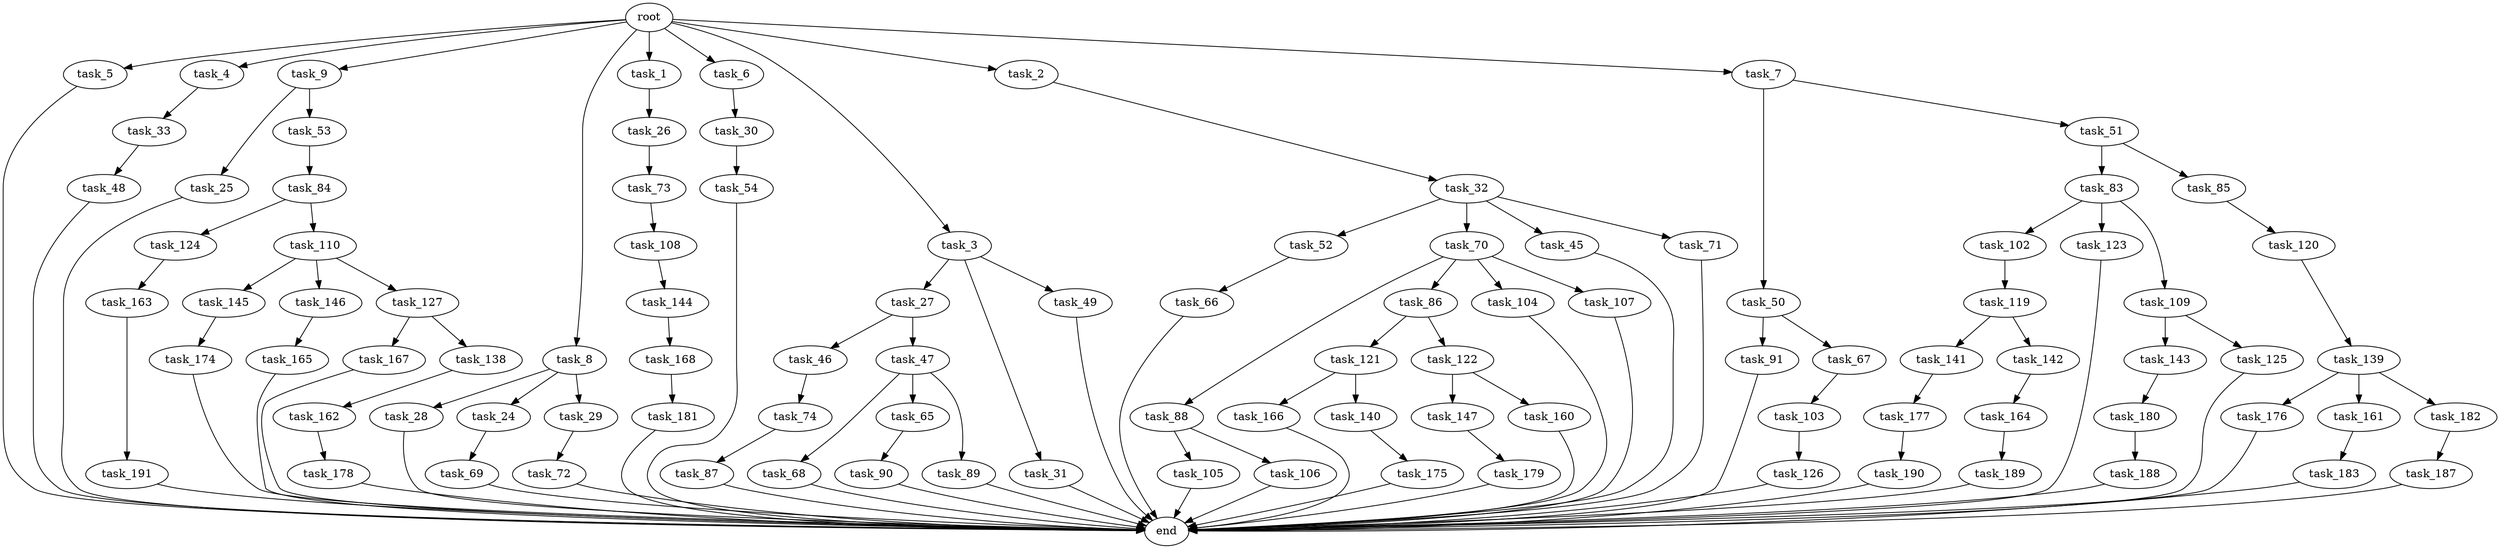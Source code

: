 digraph G {
  task_180 [size="343597383.680000"];
  task_27 [size="8589934592.000000"];
  task_68 [size="4209067950.080000"];
  task_50 [size="5497558138.880000"];
  task_119 [size="773094113.280000"];
  task_181 [size="1374389534.720000"];
  task_83 [size="4209067950.080000"];
  task_187 [size="343597383.680000"];
  task_5 [size="10.240000"];
  task_4 [size="10.240000"];
  task_121 [size="2147483648.000000"];
  task_84 [size="2147483648.000000"];
  task_147 [size="6957847019.520000"];
  task_90 [size="5497558138.880000"];
  task_190 [size="773094113.280000"];
  task_143 [size="773094113.280000"];
  task_26 [size="4209067950.080000"];
  task_103 [size="773094113.280000"];
  task_141 [size="773094113.280000"];
  task_31 [size="8589934592.000000"];
  task_51 [size="5497558138.880000"];
  task_28 [size="8589934592.000000"];
  task_88 [size="343597383.680000"];
  task_9 [size="10.240000"];
  task_54 [size="343597383.680000"];
  task_105 [size="4209067950.080000"];
  task_33 [size="3092376453.120000"];
  task_142 [size="773094113.280000"];
  task_183 [size="343597383.680000"];
  task_102 [size="5497558138.880000"];
  task_8 [size="10.240000"];
  task_86 [size="343597383.680000"];
  task_160 [size="6957847019.520000"];
  task_167 [size="4209067950.080000"];
  task_179 [size="4209067950.080000"];
  task_91 [size="1374389534.720000"];
  task_166 [size="6957847019.520000"];
  task_74 [size="6957847019.520000"];
  task_1 [size="10.240000"];
  task_174 [size="5497558138.880000"];
  task_188 [size="1374389534.720000"];
  task_52 [size="6957847019.520000"];
  task_24 [size="8589934592.000000"];
  task_85 [size="4209067950.080000"];
  task_168 [size="4209067950.080000"];
  task_104 [size="343597383.680000"];
  task_177 [size="5497558138.880000"];
  task_106 [size="4209067950.080000"];
  task_140 [size="6957847019.520000"];
  task_6 [size="10.240000"];
  task_3 [size="10.240000"];
  task_139 [size="773094113.280000"];
  end [size="0.000000"];
  task_144 [size="8589934592.000000"];
  task_70 [size="6957847019.520000"];
  task_69 [size="773094113.280000"];
  task_120 [size="3092376453.120000"];
  task_176 [size="343597383.680000"];
  task_73 [size="1374389534.720000"];
  task_163 [size="1374389534.720000"];
  task_161 [size="343597383.680000"];
  task_107 [size="343597383.680000"];
  task_165 [size="6957847019.520000"];
  task_30 [size="1374389534.720000"];
  task_48 [size="773094113.280000"];
  task_45 [size="6957847019.520000"];
  task_46 [size="4209067950.080000"];
  task_124 [size="4209067950.080000"];
  task_32 [size="1374389534.720000"];
  task_145 [size="4209067950.080000"];
  task_125 [size="773094113.280000"];
  task_162 [size="8589934592.000000"];
  task_2 [size="10.240000"];
  task_138 [size="4209067950.080000"];
  task_25 [size="343597383.680000"];
  task_146 [size="4209067950.080000"];
  task_29 [size="8589934592.000000"];
  task_123 [size="5497558138.880000"];
  task_71 [size="6957847019.520000"];
  task_87 [size="5497558138.880000"];
  task_109 [size="5497558138.880000"];
  task_72 [size="4209067950.080000"];
  task_122 [size="2147483648.000000"];
  task_178 [size="6957847019.520000"];
  task_126 [size="773094113.280000"];
  task_164 [size="3092376453.120000"];
  task_49 [size="8589934592.000000"];
  task_65 [size="4209067950.080000"];
  task_67 [size="1374389534.720000"];
  task_7 [size="10.240000"];
  task_127 [size="4209067950.080000"];
  task_189 [size="3092376453.120000"];
  task_110 [size="4209067950.080000"];
  root [size="0.000000"];
  task_47 [size="4209067950.080000"];
  task_191 [size="4209067950.080000"];
  task_89 [size="4209067950.080000"];
  task_182 [size="343597383.680000"];
  task_108 [size="2147483648.000000"];
  task_66 [size="6957847019.520000"];
  task_175 [size="773094113.280000"];
  task_53 [size="343597383.680000"];

  task_180 -> task_188 [size="134217728.000000"];
  task_27 -> task_46 [size="411041792.000000"];
  task_27 -> task_47 [size="411041792.000000"];
  task_68 -> end [size="1.000000"];
  task_50 -> task_67 [size="134217728.000000"];
  task_50 -> task_91 [size="134217728.000000"];
  task_119 -> task_142 [size="75497472.000000"];
  task_119 -> task_141 [size="75497472.000000"];
  task_181 -> end [size="1.000000"];
  task_83 -> task_109 [size="536870912.000000"];
  task_83 -> task_102 [size="536870912.000000"];
  task_83 -> task_123 [size="536870912.000000"];
  task_187 -> end [size="1.000000"];
  task_5 -> end [size="1.000000"];
  task_4 -> task_33 [size="301989888.000000"];
  task_121 -> task_140 [size="679477248.000000"];
  task_121 -> task_166 [size="679477248.000000"];
  task_84 -> task_124 [size="411041792.000000"];
  task_84 -> task_110 [size="411041792.000000"];
  task_147 -> task_179 [size="411041792.000000"];
  task_90 -> end [size="1.000000"];
  task_190 -> end [size="1.000000"];
  task_143 -> task_180 [size="33554432.000000"];
  task_26 -> task_73 [size="134217728.000000"];
  task_103 -> task_126 [size="75497472.000000"];
  task_141 -> task_177 [size="536870912.000000"];
  task_31 -> end [size="1.000000"];
  task_51 -> task_83 [size="411041792.000000"];
  task_51 -> task_85 [size="411041792.000000"];
  task_28 -> end [size="1.000000"];
  task_88 -> task_106 [size="411041792.000000"];
  task_88 -> task_105 [size="411041792.000000"];
  task_9 -> task_25 [size="33554432.000000"];
  task_9 -> task_53 [size="33554432.000000"];
  task_54 -> end [size="1.000000"];
  task_105 -> end [size="1.000000"];
  task_33 -> task_48 [size="75497472.000000"];
  task_142 -> task_164 [size="301989888.000000"];
  task_183 -> end [size="1.000000"];
  task_102 -> task_119 [size="75497472.000000"];
  task_8 -> task_28 [size="838860800.000000"];
  task_8 -> task_24 [size="838860800.000000"];
  task_8 -> task_29 [size="838860800.000000"];
  task_86 -> task_121 [size="209715200.000000"];
  task_86 -> task_122 [size="209715200.000000"];
  task_160 -> end [size="1.000000"];
  task_167 -> end [size="1.000000"];
  task_179 -> end [size="1.000000"];
  task_91 -> end [size="1.000000"];
  task_166 -> end [size="1.000000"];
  task_74 -> task_87 [size="536870912.000000"];
  task_1 -> task_26 [size="411041792.000000"];
  task_174 -> end [size="1.000000"];
  task_188 -> end [size="1.000000"];
  task_52 -> task_66 [size="679477248.000000"];
  task_24 -> task_69 [size="75497472.000000"];
  task_85 -> task_120 [size="301989888.000000"];
  task_168 -> task_181 [size="134217728.000000"];
  task_104 -> end [size="1.000000"];
  task_177 -> task_190 [size="75497472.000000"];
  task_106 -> end [size="1.000000"];
  task_140 -> task_175 [size="75497472.000000"];
  task_6 -> task_30 [size="134217728.000000"];
  task_3 -> task_31 [size="838860800.000000"];
  task_3 -> task_49 [size="838860800.000000"];
  task_3 -> task_27 [size="838860800.000000"];
  task_139 -> task_182 [size="33554432.000000"];
  task_139 -> task_161 [size="33554432.000000"];
  task_139 -> task_176 [size="33554432.000000"];
  task_144 -> task_168 [size="411041792.000000"];
  task_70 -> task_104 [size="33554432.000000"];
  task_70 -> task_86 [size="33554432.000000"];
  task_70 -> task_88 [size="33554432.000000"];
  task_70 -> task_107 [size="33554432.000000"];
  task_69 -> end [size="1.000000"];
  task_120 -> task_139 [size="75497472.000000"];
  task_176 -> end [size="1.000000"];
  task_73 -> task_108 [size="209715200.000000"];
  task_163 -> task_191 [size="411041792.000000"];
  task_161 -> task_183 [size="33554432.000000"];
  task_107 -> end [size="1.000000"];
  task_165 -> end [size="1.000000"];
  task_30 -> task_54 [size="33554432.000000"];
  task_48 -> end [size="1.000000"];
  task_45 -> end [size="1.000000"];
  task_46 -> task_74 [size="679477248.000000"];
  task_124 -> task_163 [size="134217728.000000"];
  task_32 -> task_45 [size="679477248.000000"];
  task_32 -> task_70 [size="679477248.000000"];
  task_32 -> task_52 [size="679477248.000000"];
  task_32 -> task_71 [size="679477248.000000"];
  task_145 -> task_174 [size="536870912.000000"];
  task_125 -> end [size="1.000000"];
  task_162 -> task_178 [size="679477248.000000"];
  task_2 -> task_32 [size="134217728.000000"];
  task_138 -> task_162 [size="838860800.000000"];
  task_25 -> end [size="1.000000"];
  task_146 -> task_165 [size="679477248.000000"];
  task_29 -> task_72 [size="411041792.000000"];
  task_123 -> end [size="1.000000"];
  task_71 -> end [size="1.000000"];
  task_87 -> end [size="1.000000"];
  task_109 -> task_125 [size="75497472.000000"];
  task_109 -> task_143 [size="75497472.000000"];
  task_72 -> end [size="1.000000"];
  task_122 -> task_147 [size="679477248.000000"];
  task_122 -> task_160 [size="679477248.000000"];
  task_178 -> end [size="1.000000"];
  task_126 -> end [size="1.000000"];
  task_164 -> task_189 [size="301989888.000000"];
  task_49 -> end [size="1.000000"];
  task_65 -> task_90 [size="536870912.000000"];
  task_67 -> task_103 [size="75497472.000000"];
  task_7 -> task_51 [size="536870912.000000"];
  task_7 -> task_50 [size="536870912.000000"];
  task_127 -> task_167 [size="411041792.000000"];
  task_127 -> task_138 [size="411041792.000000"];
  task_189 -> end [size="1.000000"];
  task_110 -> task_127 [size="411041792.000000"];
  task_110 -> task_146 [size="411041792.000000"];
  task_110 -> task_145 [size="411041792.000000"];
  root -> task_8 [size="1.000000"];
  root -> task_2 [size="1.000000"];
  root -> task_5 [size="1.000000"];
  root -> task_4 [size="1.000000"];
  root -> task_9 [size="1.000000"];
  root -> task_1 [size="1.000000"];
  root -> task_7 [size="1.000000"];
  root -> task_6 [size="1.000000"];
  root -> task_3 [size="1.000000"];
  task_47 -> task_68 [size="411041792.000000"];
  task_47 -> task_89 [size="411041792.000000"];
  task_47 -> task_65 [size="411041792.000000"];
  task_191 -> end [size="1.000000"];
  task_89 -> end [size="1.000000"];
  task_182 -> task_187 [size="33554432.000000"];
  task_108 -> task_144 [size="838860800.000000"];
  task_66 -> end [size="1.000000"];
  task_175 -> end [size="1.000000"];
  task_53 -> task_84 [size="209715200.000000"];
}

